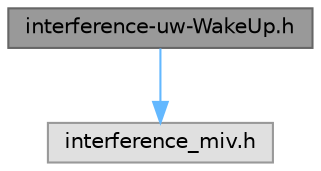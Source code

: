 digraph "interference-uw-WakeUp.h"
{
 // LATEX_PDF_SIZE
  bgcolor="transparent";
  edge [fontname=Helvetica,fontsize=10,labelfontname=Helvetica,labelfontsize=10];
  node [fontname=Helvetica,fontsize=10,shape=box,height=0.2,width=0.4];
  Node1 [id="Node000001",label="interference-uw-WakeUp.h",height=0.2,width=0.4,color="gray40", fillcolor="grey60", style="filled", fontcolor="black",tooltip="Provides the declaration of the inteference model for the Tone channel."];
  Node1 -> Node2 [id="edge1_Node000001_Node000002",color="steelblue1",style="solid",tooltip=" "];
  Node2 [id="Node000002",label="interference_miv.h",height=0.2,width=0.4,color="grey60", fillcolor="#E0E0E0", style="filled",tooltip=" "];
}
